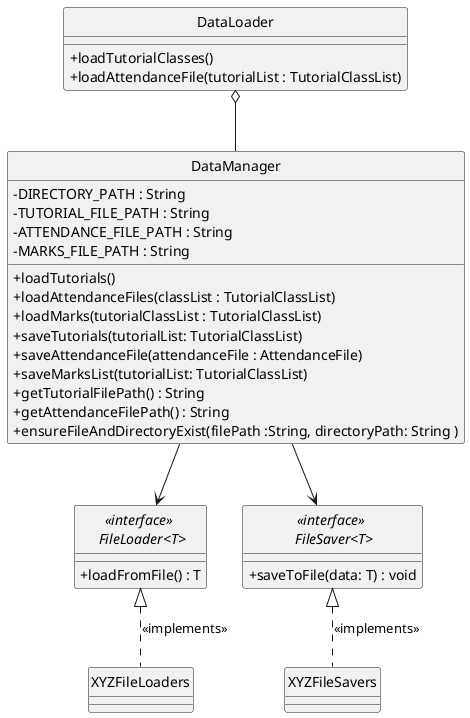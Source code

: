 @startuml
hide circle
skinparam classAttributeIconSize 0
class DataLoader{
    + loadTutorialClasses()
    + loadAttendanceFile(tutorialList : TutorialClassList)
}
class DataManager{
    - DIRECTORY_PATH : String
    - TUTORIAL_FILE_PATH : String
    - ATTENDANCE_FILE_PATH : String
    - MARKS_FILE_PATH : String
    + loadTutorials()
    + loadAttendanceFiles(classList : TutorialClassList)
    + loadMarks(tutorialClassList : TutorialClassList)
    + saveTutorials(tutorialList: TutorialClassList)
    + saveAttendanceFile(attendanceFile : AttendanceFile)
    + saveMarksList(tutorialList: TutorialClassList)
    + getTutorialFilePath() : String
    + getAttendanceFilePath() : String
    + ensureFileAndDirectoryExist(filePath :String, directoryPath: String )

}

interface "<<interface>> \n FileLoader<T>" {
    + loadFromFile() : T
}

interface "<<interface>> \n FileSaver<T>" {
    + saveToFile(data: T) : void
}

DataLoader o-- DataManager
DataManager --> "<<interface>> \n FileSaver<T>"
DataManager --> "<<interface>> \n FileLoader<T>"
"<<interface>> \n FileLoader<T>" <|.. XYZFileLoaders : <<implements>>
"<<interface>> \n FileSaver<T>" <|.. XYZFileSavers : <<implements>>

@enduml
